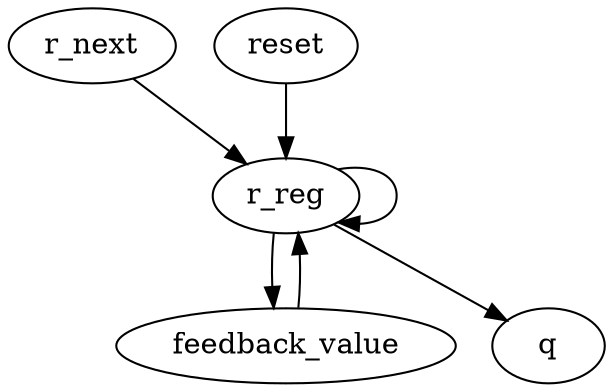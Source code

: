 digraph "" {
	r_next -> r_reg	[weight=1.0];
	r_reg -> r_reg	[weight=3.0];
	r_reg -> feedback_value	[weight=1.0];
	r_reg -> q	[weight=1.0];
	feedback_value -> r_reg	[weight=1.0];
	reset -> r_reg	[weight=2.0];
}
